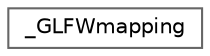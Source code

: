 digraph "类继承关系图"
{
 // LATEX_PDF_SIZE
  bgcolor="transparent";
  edge [fontname=Helvetica,fontsize=10,labelfontname=Helvetica,labelfontsize=10];
  node [fontname=Helvetica,fontsize=10,shape=box,height=0.2,width=0.4];
  rankdir="LR";
  Node0 [id="Node000000",label="_GLFWmapping",height=0.2,width=0.4,color="grey40", fillcolor="white", style="filled",URL="$struct___g_l_f_wmapping.html",tooltip=" "];
}
